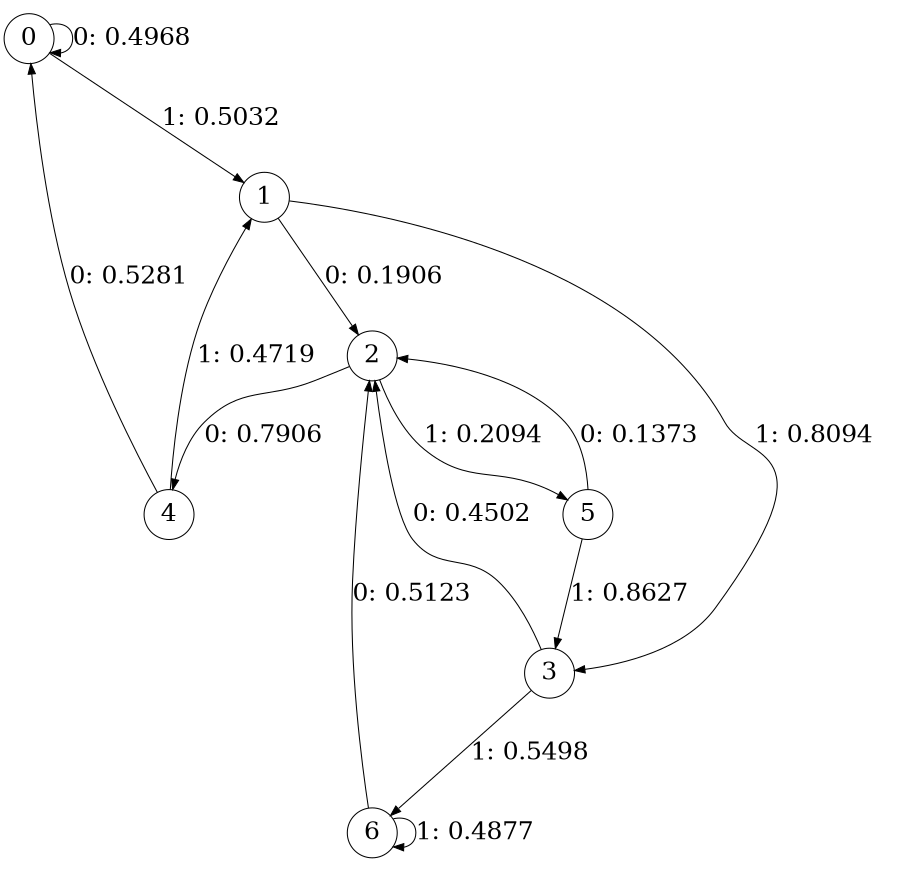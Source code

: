 digraph "ch2randomL3" {
size = "6,8.5";
ratio = "fill";
node [shape = circle];
node [fontsize = 24];
edge [fontsize = 24];
0 -> 0 [label = "0: 0.4968   "];
0 -> 1 [label = "1: 0.5032   "];
1 -> 2 [label = "0: 0.1906   "];
1 -> 3 [label = "1: 0.8094   "];
2 -> 4 [label = "0: 0.7906   "];
2 -> 5 [label = "1: 0.2094   "];
3 -> 2 [label = "0: 0.4502   "];
3 -> 6 [label = "1: 0.5498   "];
4 -> 0 [label = "0: 0.5281   "];
4 -> 1 [label = "1: 0.4719   "];
5 -> 2 [label = "0: 0.1373   "];
5 -> 3 [label = "1: 0.8627   "];
6 -> 2 [label = "0: 0.5123   "];
6 -> 6 [label = "1: 0.4877   "];
}